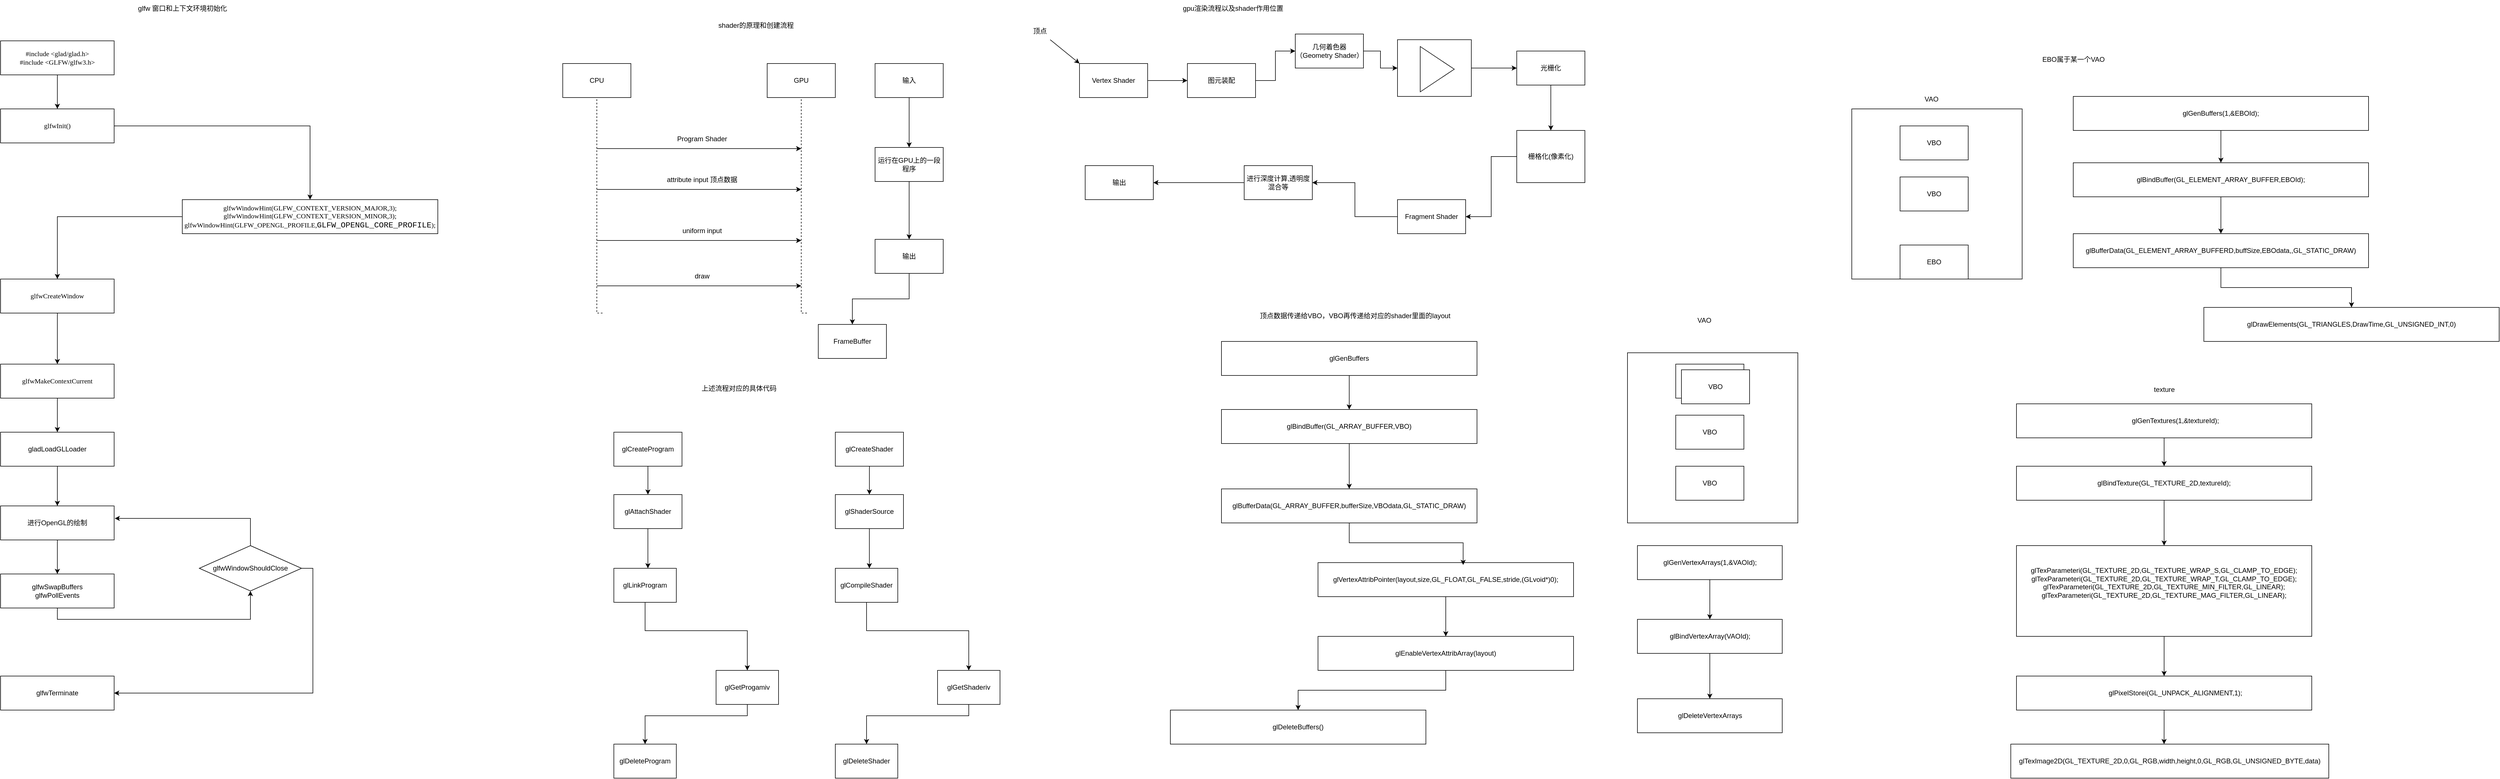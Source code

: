 <mxfile version="24.8.2">
  <diagram name="Page-1" id="k0cqmjUiPK7j3xK4QjtC">
    <mxGraphModel dx="1509" dy="1877" grid="1" gridSize="10" guides="1" tooltips="1" connect="1" arrows="1" fold="1" page="1" pageScale="1" pageWidth="850" pageHeight="1100" math="0" shadow="0">
      <root>
        <mxCell id="0" />
        <mxCell id="1" parent="0" />
        <mxCell id="8Uti4OmW7il91AyXcBxJ-3" style="edgeStyle=orthogonalEdgeStyle;rounded=0;orthogonalLoop=1;jettySize=auto;html=1;entryX=0.5;entryY=0;entryDx=0;entryDy=0;" edge="1" parent="1" source="8Uti4OmW7il91AyXcBxJ-1" target="8Uti4OmW7il91AyXcBxJ-2">
          <mxGeometry relative="1" as="geometry" />
        </mxCell>
        <mxCell id="8Uti4OmW7il91AyXcBxJ-1" value="&lt;font face=&quot;Verdana&quot;&gt;#include &amp;lt;glad/glad.h&amp;gt;&lt;/font&gt;&lt;div&gt;&lt;font face=&quot;KCHDUmrtMIjenIoUFEwp&quot;&gt;#include &amp;lt;GLFW/glfw3.h&amp;gt;&lt;/font&gt;&lt;/div&gt;" style="whiteSpace=wrap;html=1;" vertex="1" parent="1">
          <mxGeometry x="110" y="40" width="200" height="60" as="geometry" />
        </mxCell>
        <mxCell id="8Uti4OmW7il91AyXcBxJ-5" style="edgeStyle=orthogonalEdgeStyle;rounded=0;orthogonalLoop=1;jettySize=auto;html=1;" edge="1" parent="1" source="8Uti4OmW7il91AyXcBxJ-2" target="8Uti4OmW7il91AyXcBxJ-4">
          <mxGeometry relative="1" as="geometry" />
        </mxCell>
        <mxCell id="8Uti4OmW7il91AyXcBxJ-2" value="&lt;font face=&quot;Verdana&quot;&gt;glfwInit()&lt;/font&gt;" style="whiteSpace=wrap;html=1;" vertex="1" parent="1">
          <mxGeometry x="110" y="160" width="200" height="60" as="geometry" />
        </mxCell>
        <mxCell id="8Uti4OmW7il91AyXcBxJ-7" style="edgeStyle=orthogonalEdgeStyle;rounded=0;orthogonalLoop=1;jettySize=auto;html=1;entryX=0.5;entryY=0;entryDx=0;entryDy=0;" edge="1" parent="1" source="8Uti4OmW7il91AyXcBxJ-4" target="8Uti4OmW7il91AyXcBxJ-6">
          <mxGeometry relative="1" as="geometry" />
        </mxCell>
        <mxCell id="8Uti4OmW7il91AyXcBxJ-4" value="&lt;font face=&quot;Verdana&quot;&gt;glfwWindowHint(GLFW_CONTEXT_VERSION_MAJOR,3);&lt;/font&gt;&lt;div&gt;&lt;font face=&quot;Verdana&quot;&gt;glfwWindowHint(GLFW_CONTEXT_VERSION_MINOR&lt;span style=&quot;background-color: rgb(255, 255, 255);&quot;&gt;,&lt;/span&gt;3);&lt;/font&gt;&lt;/div&gt;&lt;div&gt;&lt;font face=&quot;Verdana&quot;&gt;glfwWindowHint(GLFW_OPENGL_PROFILE,&lt;/font&gt;&lt;span style=&quot;font-family: Consolas, &amp;quot;Courier New&amp;quot;, monospace; font-size: 14px; white-space: pre;&quot;&gt;&lt;span style=&quot;background-color: rgb(255, 255, 255);&quot;&gt;GLFW_OPENGL_CORE_PROFIL&lt;/span&gt;&lt;font style=&quot;background-color: rgb(255, 255, 255);&quot;&gt;E&lt;/font&gt;&lt;/span&gt;&lt;span style=&quot;font-family: Verdana; background-color: initial;&quot;&gt;);&lt;/span&gt;&lt;br&gt;&lt;/div&gt;" style="whiteSpace=wrap;html=1;" vertex="1" parent="1">
          <mxGeometry x="430" y="320" width="450" height="60" as="geometry" />
        </mxCell>
        <mxCell id="8Uti4OmW7il91AyXcBxJ-9" style="edgeStyle=orthogonalEdgeStyle;rounded=0;orthogonalLoop=1;jettySize=auto;html=1;" edge="1" parent="1" source="8Uti4OmW7il91AyXcBxJ-6" target="8Uti4OmW7il91AyXcBxJ-8">
          <mxGeometry relative="1" as="geometry" />
        </mxCell>
        <mxCell id="8Uti4OmW7il91AyXcBxJ-6" value="&lt;font face=&quot;Verdana&quot;&gt;glfwCreateWindow&lt;/font&gt;" style="whiteSpace=wrap;html=1;" vertex="1" parent="1">
          <mxGeometry x="110" y="460" width="200" height="60" as="geometry" />
        </mxCell>
        <mxCell id="8Uti4OmW7il91AyXcBxJ-11" style="edgeStyle=orthogonalEdgeStyle;rounded=0;orthogonalLoop=1;jettySize=auto;html=1;" edge="1" parent="1" source="8Uti4OmW7il91AyXcBxJ-8" target="8Uti4OmW7il91AyXcBxJ-10">
          <mxGeometry relative="1" as="geometry" />
        </mxCell>
        <mxCell id="8Uti4OmW7il91AyXcBxJ-8" value="&lt;font face=&quot;Verdana&quot;&gt;glfwMakeContextCurrent&lt;/font&gt;" style="whiteSpace=wrap;html=1;" vertex="1" parent="1">
          <mxGeometry x="110" y="610" width="200" height="60" as="geometry" />
        </mxCell>
        <mxCell id="8Uti4OmW7il91AyXcBxJ-13" style="edgeStyle=orthogonalEdgeStyle;rounded=0;orthogonalLoop=1;jettySize=auto;html=1;entryX=0.5;entryY=0;entryDx=0;entryDy=0;" edge="1" parent="1" source="8Uti4OmW7il91AyXcBxJ-10" target="8Uti4OmW7il91AyXcBxJ-12">
          <mxGeometry relative="1" as="geometry" />
        </mxCell>
        <mxCell id="8Uti4OmW7il91AyXcBxJ-10" value="gladLoadGLLoader" style="whiteSpace=wrap;html=1;" vertex="1" parent="1">
          <mxGeometry x="110" y="730" width="200" height="60" as="geometry" />
        </mxCell>
        <mxCell id="8Uti4OmW7il91AyXcBxJ-15" style="edgeStyle=orthogonalEdgeStyle;rounded=0;orthogonalLoop=1;jettySize=auto;html=1;" edge="1" parent="1" source="8Uti4OmW7il91AyXcBxJ-12" target="8Uti4OmW7il91AyXcBxJ-14">
          <mxGeometry relative="1" as="geometry" />
        </mxCell>
        <mxCell id="8Uti4OmW7il91AyXcBxJ-12" value="进行OpenGL的绘制" style="whiteSpace=wrap;html=1;" vertex="1" parent="1">
          <mxGeometry x="110" y="860" width="200" height="60" as="geometry" />
        </mxCell>
        <mxCell id="8Uti4OmW7il91AyXcBxJ-20" style="edgeStyle=orthogonalEdgeStyle;rounded=0;orthogonalLoop=1;jettySize=auto;html=1;entryX=0.5;entryY=1;entryDx=0;entryDy=0;exitX=0.5;exitY=1;exitDx=0;exitDy=0;" edge="1" parent="1" source="8Uti4OmW7il91AyXcBxJ-14" target="8Uti4OmW7il91AyXcBxJ-18">
          <mxGeometry relative="1" as="geometry" />
        </mxCell>
        <mxCell id="8Uti4OmW7il91AyXcBxJ-14" value="glfwSwapBuffers&lt;div&gt;glfwPollEvents&lt;/div&gt;" style="whiteSpace=wrap;html=1;" vertex="1" parent="1">
          <mxGeometry x="110" y="980" width="200" height="60" as="geometry" />
        </mxCell>
        <mxCell id="8Uti4OmW7il91AyXcBxJ-16" value="glfwTerminate" style="whiteSpace=wrap;html=1;" vertex="1" parent="1">
          <mxGeometry x="110" y="1160" width="200" height="60" as="geometry" />
        </mxCell>
        <mxCell id="8Uti4OmW7il91AyXcBxJ-21" style="edgeStyle=orthogonalEdgeStyle;rounded=0;orthogonalLoop=1;jettySize=auto;html=1;entryX=1;entryY=0.5;entryDx=0;entryDy=0;" edge="1" parent="1" source="8Uti4OmW7il91AyXcBxJ-18" target="8Uti4OmW7il91AyXcBxJ-16">
          <mxGeometry relative="1" as="geometry">
            <Array as="points">
              <mxPoint x="660" y="970" />
              <mxPoint x="660" y="1190" />
            </Array>
          </mxGeometry>
        </mxCell>
        <mxCell id="8Uti4OmW7il91AyXcBxJ-18" value="glfwWindowShouldClose" style="rhombus;whiteSpace=wrap;html=1;" vertex="1" parent="1">
          <mxGeometry x="460" y="930" width="180" height="80" as="geometry" />
        </mxCell>
        <mxCell id="8Uti4OmW7il91AyXcBxJ-19" style="edgeStyle=orthogonalEdgeStyle;rounded=0;orthogonalLoop=1;jettySize=auto;html=1;entryX=1.005;entryY=0.367;entryDx=0;entryDy=0;entryPerimeter=0;" edge="1" parent="1" source="8Uti4OmW7il91AyXcBxJ-18" target="8Uti4OmW7il91AyXcBxJ-12">
          <mxGeometry relative="1" as="geometry">
            <Array as="points">
              <mxPoint x="550" y="882" />
            </Array>
          </mxGeometry>
        </mxCell>
        <mxCell id="8Uti4OmW7il91AyXcBxJ-22" value="glfw 窗口和上下文环境初始化" style="text;html=1;align=center;verticalAlign=middle;resizable=0;points=[];autosize=1;strokeColor=none;fillColor=none;" vertex="1" parent="1">
          <mxGeometry x="340" y="-32" width="180" height="30" as="geometry" />
        </mxCell>
        <mxCell id="8Uti4OmW7il91AyXcBxJ-23" value="shader的原理和创建流程" style="text;html=1;align=center;verticalAlign=middle;resizable=0;points=[];autosize=1;strokeColor=none;fillColor=none;" vertex="1" parent="1">
          <mxGeometry x="1360" y="-2" width="160" height="30" as="geometry" />
        </mxCell>
        <mxCell id="8Uti4OmW7il91AyXcBxJ-24" value="CPU" style="whiteSpace=wrap;html=1;" vertex="1" parent="1">
          <mxGeometry x="1100" y="80" width="120" height="60" as="geometry" />
        </mxCell>
        <mxCell id="8Uti4OmW7il91AyXcBxJ-25" value="GPU" style="whiteSpace=wrap;html=1;" vertex="1" parent="1">
          <mxGeometry x="1460" y="80" width="120" height="60" as="geometry" />
        </mxCell>
        <mxCell id="8Uti4OmW7il91AyXcBxJ-28" value="" style="endArrow=none;dashed=1;html=1;rounded=0;entryX=0.5;entryY=1;entryDx=0;entryDy=0;" edge="1" parent="1" target="8Uti4OmW7il91AyXcBxJ-24">
          <mxGeometry width="50" height="50" relative="1" as="geometry">
            <mxPoint x="1170" y="520" as="sourcePoint" />
            <mxPoint x="1150" y="250" as="targetPoint" />
            <Array as="points">
              <mxPoint x="1160" y="520" />
            </Array>
          </mxGeometry>
        </mxCell>
        <mxCell id="8Uti4OmW7il91AyXcBxJ-29" value="" style="endArrow=none;dashed=1;html=1;rounded=0;entryX=0.5;entryY=1;entryDx=0;entryDy=0;" edge="1" parent="1">
          <mxGeometry width="50" height="50" relative="1" as="geometry">
            <mxPoint x="1530" y="520" as="sourcePoint" />
            <mxPoint x="1520" y="140" as="targetPoint" />
            <Array as="points">
              <mxPoint x="1520" y="520" />
            </Array>
          </mxGeometry>
        </mxCell>
        <mxCell id="8Uti4OmW7il91AyXcBxJ-31" value="" style="endArrow=classic;html=1;rounded=0;" edge="1" parent="1">
          <mxGeometry width="50" height="50" relative="1" as="geometry">
            <mxPoint x="1160" y="230" as="sourcePoint" />
            <mxPoint x="1520" y="230" as="targetPoint" />
          </mxGeometry>
        </mxCell>
        <mxCell id="8Uti4OmW7il91AyXcBxJ-33" value="Program Shader" style="text;html=1;align=center;verticalAlign=middle;resizable=0;points=[];autosize=1;strokeColor=none;fillColor=none;" vertex="1" parent="1">
          <mxGeometry x="1290" y="198" width="110" height="30" as="geometry" />
        </mxCell>
        <mxCell id="8Uti4OmW7il91AyXcBxJ-34" value="" style="endArrow=classic;html=1;rounded=0;" edge="1" parent="1">
          <mxGeometry width="50" height="50" relative="1" as="geometry">
            <mxPoint x="1160" y="302" as="sourcePoint" />
            <mxPoint x="1520" y="302" as="targetPoint" />
          </mxGeometry>
        </mxCell>
        <mxCell id="8Uti4OmW7il91AyXcBxJ-35" value="attribute input 顶点数据" style="text;html=1;align=center;verticalAlign=middle;resizable=0;points=[];autosize=1;strokeColor=none;fillColor=none;" vertex="1" parent="1">
          <mxGeometry x="1270" y="270" width="150" height="30" as="geometry" />
        </mxCell>
        <mxCell id="8Uti4OmW7il91AyXcBxJ-36" value="" style="endArrow=classic;html=1;rounded=0;" edge="1" parent="1">
          <mxGeometry width="50" height="50" relative="1" as="geometry">
            <mxPoint x="1160" y="392" as="sourcePoint" />
            <mxPoint x="1520" y="392" as="targetPoint" />
          </mxGeometry>
        </mxCell>
        <mxCell id="8Uti4OmW7il91AyXcBxJ-37" value="uniform input" style="text;html=1;align=center;verticalAlign=middle;resizable=0;points=[];autosize=1;strokeColor=none;fillColor=none;" vertex="1" parent="1">
          <mxGeometry x="1300" y="360" width="90" height="30" as="geometry" />
        </mxCell>
        <mxCell id="8Uti4OmW7il91AyXcBxJ-38" value="" style="endArrow=classic;html=1;rounded=0;" edge="1" parent="1">
          <mxGeometry width="50" height="50" relative="1" as="geometry">
            <mxPoint x="1160" y="472" as="sourcePoint" />
            <mxPoint x="1520" y="472" as="targetPoint" />
          </mxGeometry>
        </mxCell>
        <mxCell id="8Uti4OmW7il91AyXcBxJ-39" value="draw" style="text;html=1;align=center;verticalAlign=middle;resizable=0;points=[];autosize=1;strokeColor=none;fillColor=none;" vertex="1" parent="1">
          <mxGeometry x="1320" y="440" width="50" height="30" as="geometry" />
        </mxCell>
        <mxCell id="8Uti4OmW7il91AyXcBxJ-43" style="edgeStyle=orthogonalEdgeStyle;rounded=0;orthogonalLoop=1;jettySize=auto;html=1;" edge="1" parent="1" source="8Uti4OmW7il91AyXcBxJ-40" target="8Uti4OmW7il91AyXcBxJ-41">
          <mxGeometry relative="1" as="geometry" />
        </mxCell>
        <mxCell id="8Uti4OmW7il91AyXcBxJ-40" value="输入" style="whiteSpace=wrap;html=1;" vertex="1" parent="1">
          <mxGeometry x="1650" y="80" width="120" height="60" as="geometry" />
        </mxCell>
        <mxCell id="8Uti4OmW7il91AyXcBxJ-44" value="" style="edgeStyle=orthogonalEdgeStyle;rounded=0;orthogonalLoop=1;jettySize=auto;html=1;" edge="1" parent="1" source="8Uti4OmW7il91AyXcBxJ-41" target="8Uti4OmW7il91AyXcBxJ-42">
          <mxGeometry relative="1" as="geometry" />
        </mxCell>
        <mxCell id="8Uti4OmW7il91AyXcBxJ-41" value="运行在GPU上的一段程序" style="whiteSpace=wrap;html=1;" vertex="1" parent="1">
          <mxGeometry x="1650" y="228" width="120" height="60" as="geometry" />
        </mxCell>
        <mxCell id="8Uti4OmW7il91AyXcBxJ-46" style="edgeStyle=orthogonalEdgeStyle;rounded=0;orthogonalLoop=1;jettySize=auto;html=1;entryX=0.5;entryY=0;entryDx=0;entryDy=0;" edge="1" parent="1" source="8Uti4OmW7il91AyXcBxJ-42" target="8Uti4OmW7il91AyXcBxJ-45">
          <mxGeometry relative="1" as="geometry" />
        </mxCell>
        <mxCell id="8Uti4OmW7il91AyXcBxJ-42" value="输出" style="whiteSpace=wrap;html=1;" vertex="1" parent="1">
          <mxGeometry x="1650" y="390" width="120" height="60" as="geometry" />
        </mxCell>
        <mxCell id="8Uti4OmW7il91AyXcBxJ-45" value="FrameBuffer" style="whiteSpace=wrap;html=1;" vertex="1" parent="1">
          <mxGeometry x="1550" y="540" width="120" height="60" as="geometry" />
        </mxCell>
        <mxCell id="8Uti4OmW7il91AyXcBxJ-50" style="edgeStyle=orthogonalEdgeStyle;rounded=0;orthogonalLoop=1;jettySize=auto;html=1;" edge="1" parent="1" source="8Uti4OmW7il91AyXcBxJ-47" target="8Uti4OmW7il91AyXcBxJ-49">
          <mxGeometry relative="1" as="geometry" />
        </mxCell>
        <mxCell id="8Uti4OmW7il91AyXcBxJ-47" value="glCreateProgram" style="whiteSpace=wrap;html=1;" vertex="1" parent="1">
          <mxGeometry x="1190" y="730" width="120" height="60" as="geometry" />
        </mxCell>
        <mxCell id="8Uti4OmW7il91AyXcBxJ-48" value="上述流程对应的具体代码" style="text;html=1;align=center;verticalAlign=middle;resizable=0;points=[];autosize=1;strokeColor=none;fillColor=none;" vertex="1" parent="1">
          <mxGeometry x="1330" y="638" width="160" height="30" as="geometry" />
        </mxCell>
        <mxCell id="8Uti4OmW7il91AyXcBxJ-49" value="glAttachShader" style="whiteSpace=wrap;html=1;" vertex="1" parent="1">
          <mxGeometry x="1190" y="840" width="120" height="60" as="geometry" />
        </mxCell>
        <mxCell id="8Uti4OmW7il91AyXcBxJ-51" value="glLinkProgram" style="whiteSpace=wrap;html=1;" vertex="1" parent="1">
          <mxGeometry x="1190" y="970" width="110" height="60" as="geometry" />
        </mxCell>
        <mxCell id="8Uti4OmW7il91AyXcBxJ-55" style="edgeStyle=orthogonalEdgeStyle;rounded=0;orthogonalLoop=1;jettySize=auto;html=1;" edge="1" parent="1" source="8Uti4OmW7il91AyXcBxJ-52" target="8Uti4OmW7il91AyXcBxJ-54">
          <mxGeometry relative="1" as="geometry">
            <Array as="points">
              <mxPoint x="1425" y="1230" />
              <mxPoint x="1245" y="1230" />
            </Array>
          </mxGeometry>
        </mxCell>
        <mxCell id="8Uti4OmW7il91AyXcBxJ-52" value="glGetProgamiv" style="whiteSpace=wrap;html=1;" vertex="1" parent="1">
          <mxGeometry x="1370" y="1150" width="110" height="60" as="geometry" />
        </mxCell>
        <mxCell id="8Uti4OmW7il91AyXcBxJ-53" style="edgeStyle=orthogonalEdgeStyle;rounded=0;orthogonalLoop=1;jettySize=auto;html=1;entryX=0.5;entryY=0;entryDx=0;entryDy=0;" edge="1" parent="1" source="8Uti4OmW7il91AyXcBxJ-51" target="8Uti4OmW7il91AyXcBxJ-52">
          <mxGeometry relative="1" as="geometry">
            <Array as="points">
              <mxPoint x="1245" y="1080" />
              <mxPoint x="1425" y="1080" />
            </Array>
          </mxGeometry>
        </mxCell>
        <mxCell id="8Uti4OmW7il91AyXcBxJ-54" value="glDeleteProgram" style="whiteSpace=wrap;html=1;" vertex="1" parent="1">
          <mxGeometry x="1190" y="1280" width="110" height="60" as="geometry" />
        </mxCell>
        <mxCell id="8Uti4OmW7il91AyXcBxJ-56" style="edgeStyle=orthogonalEdgeStyle;rounded=0;orthogonalLoop=1;jettySize=auto;html=1;entryX=0.545;entryY=0;entryDx=0;entryDy=0;entryPerimeter=0;" edge="1" parent="1" source="8Uti4OmW7il91AyXcBxJ-49" target="8Uti4OmW7il91AyXcBxJ-51">
          <mxGeometry relative="1" as="geometry" />
        </mxCell>
        <mxCell id="8Uti4OmW7il91AyXcBxJ-57" style="edgeStyle=orthogonalEdgeStyle;rounded=0;orthogonalLoop=1;jettySize=auto;html=1;" edge="1" parent="1" source="8Uti4OmW7il91AyXcBxJ-58" target="8Uti4OmW7il91AyXcBxJ-59">
          <mxGeometry relative="1" as="geometry" />
        </mxCell>
        <mxCell id="8Uti4OmW7il91AyXcBxJ-58" value="glCreateShader" style="whiteSpace=wrap;html=1;" vertex="1" parent="1">
          <mxGeometry x="1580" y="730" width="120" height="60" as="geometry" />
        </mxCell>
        <mxCell id="8Uti4OmW7il91AyXcBxJ-59" value="glShaderSource" style="whiteSpace=wrap;html=1;" vertex="1" parent="1">
          <mxGeometry x="1580" y="840" width="120" height="60" as="geometry" />
        </mxCell>
        <mxCell id="8Uti4OmW7il91AyXcBxJ-60" value="glCompileShader" style="whiteSpace=wrap;html=1;" vertex="1" parent="1">
          <mxGeometry x="1580" y="970" width="110" height="60" as="geometry" />
        </mxCell>
        <mxCell id="8Uti4OmW7il91AyXcBxJ-61" style="edgeStyle=orthogonalEdgeStyle;rounded=0;orthogonalLoop=1;jettySize=auto;html=1;" edge="1" parent="1" source="8Uti4OmW7il91AyXcBxJ-62" target="8Uti4OmW7il91AyXcBxJ-64">
          <mxGeometry relative="1" as="geometry">
            <Array as="points">
              <mxPoint x="1815" y="1230" />
              <mxPoint x="1635" y="1230" />
            </Array>
          </mxGeometry>
        </mxCell>
        <mxCell id="8Uti4OmW7il91AyXcBxJ-62" value="glGetShaderiv" style="whiteSpace=wrap;html=1;" vertex="1" parent="1">
          <mxGeometry x="1760" y="1150" width="110" height="60" as="geometry" />
        </mxCell>
        <mxCell id="8Uti4OmW7il91AyXcBxJ-63" style="edgeStyle=orthogonalEdgeStyle;rounded=0;orthogonalLoop=1;jettySize=auto;html=1;entryX=0.5;entryY=0;entryDx=0;entryDy=0;" edge="1" parent="1" source="8Uti4OmW7il91AyXcBxJ-60" target="8Uti4OmW7il91AyXcBxJ-62">
          <mxGeometry relative="1" as="geometry">
            <Array as="points">
              <mxPoint x="1635" y="1080" />
              <mxPoint x="1815" y="1080" />
            </Array>
          </mxGeometry>
        </mxCell>
        <mxCell id="8Uti4OmW7il91AyXcBxJ-64" value="glDeleteShader" style="whiteSpace=wrap;html=1;" vertex="1" parent="1">
          <mxGeometry x="1580" y="1280" width="110" height="60" as="geometry" />
        </mxCell>
        <mxCell id="8Uti4OmW7il91AyXcBxJ-65" style="edgeStyle=orthogonalEdgeStyle;rounded=0;orthogonalLoop=1;jettySize=auto;html=1;entryX=0.545;entryY=0;entryDx=0;entryDy=0;entryPerimeter=0;" edge="1" parent="1" source="8Uti4OmW7il91AyXcBxJ-59" target="8Uti4OmW7il91AyXcBxJ-60">
          <mxGeometry relative="1" as="geometry" />
        </mxCell>
        <mxCell id="8Uti4OmW7il91AyXcBxJ-66" value="gpu渲染流程以及shader作用位置" style="text;html=1;align=center;verticalAlign=middle;resizable=0;points=[];autosize=1;strokeColor=none;fillColor=none;" vertex="1" parent="1">
          <mxGeometry x="2180" y="-32" width="200" height="30" as="geometry" />
        </mxCell>
        <mxCell id="8Uti4OmW7il91AyXcBxJ-72" style="edgeStyle=orthogonalEdgeStyle;rounded=0;orthogonalLoop=1;jettySize=auto;html=1;" edge="1" parent="1" source="8Uti4OmW7il91AyXcBxJ-67" target="8Uti4OmW7il91AyXcBxJ-70">
          <mxGeometry relative="1" as="geometry" />
        </mxCell>
        <mxCell id="8Uti4OmW7il91AyXcBxJ-67" value="Vertex Shader" style="whiteSpace=wrap;html=1;" vertex="1" parent="1">
          <mxGeometry x="2010" y="80" width="120" height="60" as="geometry" />
        </mxCell>
        <mxCell id="8Uti4OmW7il91AyXcBxJ-68" value="顶点" style="text;html=1;align=center;verticalAlign=middle;resizable=0;points=[];autosize=1;strokeColor=none;fillColor=none;" vertex="1" parent="1">
          <mxGeometry x="1915" y="8" width="50" height="30" as="geometry" />
        </mxCell>
        <mxCell id="8Uti4OmW7il91AyXcBxJ-69" value="" style="endArrow=classic;html=1;rounded=0;entryX=0;entryY=0;entryDx=0;entryDy=0;" edge="1" parent="1" source="8Uti4OmW7il91AyXcBxJ-68" target="8Uti4OmW7il91AyXcBxJ-67">
          <mxGeometry width="50" height="50" relative="1" as="geometry">
            <mxPoint x="1960" y="80" as="sourcePoint" />
            <mxPoint x="2010" y="30" as="targetPoint" />
          </mxGeometry>
        </mxCell>
        <mxCell id="8Uti4OmW7il91AyXcBxJ-73" style="edgeStyle=orthogonalEdgeStyle;rounded=0;orthogonalLoop=1;jettySize=auto;html=1;entryX=0;entryY=0.5;entryDx=0;entryDy=0;" edge="1" parent="1" source="8Uti4OmW7il91AyXcBxJ-70" target="8Uti4OmW7il91AyXcBxJ-71">
          <mxGeometry relative="1" as="geometry" />
        </mxCell>
        <mxCell id="8Uti4OmW7il91AyXcBxJ-70" value="图元装配" style="whiteSpace=wrap;html=1;" vertex="1" parent="1">
          <mxGeometry x="2200" y="80" width="120" height="60" as="geometry" />
        </mxCell>
        <mxCell id="8Uti4OmW7il91AyXcBxJ-76" style="edgeStyle=orthogonalEdgeStyle;rounded=0;orthogonalLoop=1;jettySize=auto;html=1;" edge="1" parent="1" source="8Uti4OmW7il91AyXcBxJ-71" target="8Uti4OmW7il91AyXcBxJ-74">
          <mxGeometry relative="1" as="geometry" />
        </mxCell>
        <mxCell id="8Uti4OmW7il91AyXcBxJ-71" value="几何着色器（Geometry Shader）" style="whiteSpace=wrap;html=1;" vertex="1" parent="1">
          <mxGeometry x="2390" y="28" width="120" height="60" as="geometry" />
        </mxCell>
        <mxCell id="8Uti4OmW7il91AyXcBxJ-80" style="edgeStyle=orthogonalEdgeStyle;rounded=0;orthogonalLoop=1;jettySize=auto;html=1;" edge="1" parent="1" source="8Uti4OmW7il91AyXcBxJ-74" target="8Uti4OmW7il91AyXcBxJ-77">
          <mxGeometry relative="1" as="geometry" />
        </mxCell>
        <mxCell id="8Uti4OmW7il91AyXcBxJ-74" value="" style="whiteSpace=wrap;html=1;" vertex="1" parent="1">
          <mxGeometry x="2570" y="38" width="130" height="100" as="geometry" />
        </mxCell>
        <mxCell id="8Uti4OmW7il91AyXcBxJ-75" value="" style="triangle;whiteSpace=wrap;html=1;" vertex="1" parent="1">
          <mxGeometry x="2610" y="50" width="60" height="80" as="geometry" />
        </mxCell>
        <mxCell id="8Uti4OmW7il91AyXcBxJ-81" style="edgeStyle=orthogonalEdgeStyle;rounded=0;orthogonalLoop=1;jettySize=auto;html=1;" edge="1" parent="1" source="8Uti4OmW7il91AyXcBxJ-77" target="8Uti4OmW7il91AyXcBxJ-79">
          <mxGeometry relative="1" as="geometry" />
        </mxCell>
        <mxCell id="8Uti4OmW7il91AyXcBxJ-77" value="光栅化" style="whiteSpace=wrap;html=1;" vertex="1" parent="1">
          <mxGeometry x="2780" y="58" width="120" height="60" as="geometry" />
        </mxCell>
        <mxCell id="8Uti4OmW7il91AyXcBxJ-83" style="edgeStyle=orthogonalEdgeStyle;rounded=0;orthogonalLoop=1;jettySize=auto;html=1;entryX=1;entryY=0.5;entryDx=0;entryDy=0;" edge="1" parent="1" source="8Uti4OmW7il91AyXcBxJ-79" target="8Uti4OmW7il91AyXcBxJ-82">
          <mxGeometry relative="1" as="geometry" />
        </mxCell>
        <mxCell id="8Uti4OmW7il91AyXcBxJ-79" value="栅格化(像素化)" style="whiteSpace=wrap;html=1;" vertex="1" parent="1">
          <mxGeometry x="2780" y="198" width="120" height="92" as="geometry" />
        </mxCell>
        <mxCell id="8Uti4OmW7il91AyXcBxJ-85" style="edgeStyle=orthogonalEdgeStyle;rounded=0;orthogonalLoop=1;jettySize=auto;html=1;entryX=1;entryY=0.5;entryDx=0;entryDy=0;" edge="1" parent="1" source="8Uti4OmW7il91AyXcBxJ-82" target="8Uti4OmW7il91AyXcBxJ-84">
          <mxGeometry relative="1" as="geometry" />
        </mxCell>
        <mxCell id="8Uti4OmW7il91AyXcBxJ-82" value="Fragment Shader" style="whiteSpace=wrap;html=1;" vertex="1" parent="1">
          <mxGeometry x="2570" y="320" width="120" height="60" as="geometry" />
        </mxCell>
        <mxCell id="8Uti4OmW7il91AyXcBxJ-88" style="edgeStyle=orthogonalEdgeStyle;rounded=0;orthogonalLoop=1;jettySize=auto;html=1;entryX=1;entryY=0.5;entryDx=0;entryDy=0;" edge="1" parent="1" source="8Uti4OmW7il91AyXcBxJ-84" target="8Uti4OmW7il91AyXcBxJ-86">
          <mxGeometry relative="1" as="geometry" />
        </mxCell>
        <mxCell id="8Uti4OmW7il91AyXcBxJ-84" value="进行深度计算,透明度混合等" style="whiteSpace=wrap;html=1;" vertex="1" parent="1">
          <mxGeometry x="2300" y="260" width="120" height="60" as="geometry" />
        </mxCell>
        <mxCell id="8Uti4OmW7il91AyXcBxJ-86" value="输出" style="whiteSpace=wrap;html=1;" vertex="1" parent="1">
          <mxGeometry x="2020" y="260" width="120" height="60" as="geometry" />
        </mxCell>
        <mxCell id="8Uti4OmW7il91AyXcBxJ-90" value="顶点数据传递给VBO，VBO再传递给对应的shader里面的layout" style="text;html=1;align=center;verticalAlign=middle;resizable=0;points=[];autosize=1;strokeColor=none;fillColor=none;" vertex="1" parent="1">
          <mxGeometry x="2315" y="510" width="360" height="30" as="geometry" />
        </mxCell>
        <mxCell id="8Uti4OmW7il91AyXcBxJ-96" style="edgeStyle=orthogonalEdgeStyle;rounded=0;orthogonalLoop=1;jettySize=auto;html=1;" edge="1" parent="1" source="8Uti4OmW7il91AyXcBxJ-91" target="8Uti4OmW7il91AyXcBxJ-92">
          <mxGeometry relative="1" as="geometry" />
        </mxCell>
        <mxCell id="8Uti4OmW7il91AyXcBxJ-91" value="glGenBuffers" style="whiteSpace=wrap;html=1;" vertex="1" parent="1">
          <mxGeometry x="2260" y="570" width="450" height="60" as="geometry" />
        </mxCell>
        <mxCell id="8Uti4OmW7il91AyXcBxJ-97" style="edgeStyle=orthogonalEdgeStyle;rounded=0;orthogonalLoop=1;jettySize=auto;html=1;entryX=0.5;entryY=0;entryDx=0;entryDy=0;" edge="1" parent="1" source="8Uti4OmW7il91AyXcBxJ-92" target="8Uti4OmW7il91AyXcBxJ-93">
          <mxGeometry relative="1" as="geometry" />
        </mxCell>
        <mxCell id="8Uti4OmW7il91AyXcBxJ-92" value="glBindBuffer(GL_ARRAY_BUFFER,VBO)" style="whiteSpace=wrap;html=1;" vertex="1" parent="1">
          <mxGeometry x="2260" y="690" width="450" height="60" as="geometry" />
        </mxCell>
        <mxCell id="8Uti4OmW7il91AyXcBxJ-93" value="glBufferData(GL_ARRAY_BUFFER,bufferSize,VBOdata,GL_STATIC_DRAW)" style="whiteSpace=wrap;html=1;" vertex="1" parent="1">
          <mxGeometry x="2260" y="830" width="450" height="60" as="geometry" />
        </mxCell>
        <mxCell id="8Uti4OmW7il91AyXcBxJ-100" style="edgeStyle=orthogonalEdgeStyle;rounded=0;orthogonalLoop=1;jettySize=auto;html=1;" edge="1" parent="1" source="8Uti4OmW7il91AyXcBxJ-95" target="8Uti4OmW7il91AyXcBxJ-99">
          <mxGeometry relative="1" as="geometry" />
        </mxCell>
        <mxCell id="8Uti4OmW7il91AyXcBxJ-95" value="glVertexAttribPointer(layout,size,GL_FLOAT,GL_FALSE,stride,(GLvoid*)0);" style="whiteSpace=wrap;html=1;" vertex="1" parent="1">
          <mxGeometry x="2430" y="960" width="450" height="60" as="geometry" />
        </mxCell>
        <mxCell id="8Uti4OmW7il91AyXcBxJ-98" style="edgeStyle=orthogonalEdgeStyle;rounded=0;orthogonalLoop=1;jettySize=auto;html=1;entryX=0.568;entryY=0.068;entryDx=0;entryDy=0;entryPerimeter=0;" edge="1" parent="1" source="8Uti4OmW7il91AyXcBxJ-93" target="8Uti4OmW7il91AyXcBxJ-95">
          <mxGeometry relative="1" as="geometry" />
        </mxCell>
        <mxCell id="8Uti4OmW7il91AyXcBxJ-102" style="edgeStyle=orthogonalEdgeStyle;rounded=0;orthogonalLoop=1;jettySize=auto;html=1;entryX=0.5;entryY=0;entryDx=0;entryDy=0;" edge="1" parent="1" source="8Uti4OmW7il91AyXcBxJ-99" target="8Uti4OmW7il91AyXcBxJ-101">
          <mxGeometry relative="1" as="geometry" />
        </mxCell>
        <mxCell id="8Uti4OmW7il91AyXcBxJ-99" value="glEnableVertexAttribArray(layout)" style="whiteSpace=wrap;html=1;" vertex="1" parent="1">
          <mxGeometry x="2430" y="1090" width="450" height="60" as="geometry" />
        </mxCell>
        <mxCell id="8Uti4OmW7il91AyXcBxJ-101" value="glDeleteBuffers()" style="whiteSpace=wrap;html=1;" vertex="1" parent="1">
          <mxGeometry x="2170" y="1220" width="450" height="60" as="geometry" />
        </mxCell>
        <mxCell id="8Uti4OmW7il91AyXcBxJ-103" value="VAO" style="text;html=1;align=center;verticalAlign=middle;resizable=0;points=[];autosize=1;strokeColor=none;fillColor=none;" vertex="1" parent="1">
          <mxGeometry x="3085" y="518" width="50" height="30" as="geometry" />
        </mxCell>
        <mxCell id="8Uti4OmW7il91AyXcBxJ-104" value="" style="whiteSpace=wrap;html=1;aspect=fixed;" vertex="1" parent="1">
          <mxGeometry x="2975" y="590" width="300" height="300" as="geometry" />
        </mxCell>
        <mxCell id="8Uti4OmW7il91AyXcBxJ-105" value="VBO" style="whiteSpace=wrap;html=1;" vertex="1" parent="1">
          <mxGeometry x="3060" y="610" width="120" height="60" as="geometry" />
        </mxCell>
        <mxCell id="8Uti4OmW7il91AyXcBxJ-106" value="VBO" style="whiteSpace=wrap;html=1;" vertex="1" parent="1">
          <mxGeometry x="3060" y="700" width="120" height="60" as="geometry" />
        </mxCell>
        <mxCell id="8Uti4OmW7il91AyXcBxJ-107" value="VBO" style="whiteSpace=wrap;html=1;" vertex="1" parent="1">
          <mxGeometry x="3060" y="790" width="120" height="60" as="geometry" />
        </mxCell>
        <mxCell id="8Uti4OmW7il91AyXcBxJ-111" style="edgeStyle=orthogonalEdgeStyle;rounded=0;orthogonalLoop=1;jettySize=auto;html=1;" edge="1" parent="1" source="8Uti4OmW7il91AyXcBxJ-108" target="8Uti4OmW7il91AyXcBxJ-109">
          <mxGeometry relative="1" as="geometry" />
        </mxCell>
        <mxCell id="8Uti4OmW7il91AyXcBxJ-108" value="glGenVertexArrays(1,&amp;amp;VAOId);" style="whiteSpace=wrap;html=1;" vertex="1" parent="1">
          <mxGeometry x="2992.5" y="930" width="255" height="60" as="geometry" />
        </mxCell>
        <mxCell id="8Uti4OmW7il91AyXcBxJ-112" style="edgeStyle=orthogonalEdgeStyle;rounded=0;orthogonalLoop=1;jettySize=auto;html=1;" edge="1" parent="1" source="8Uti4OmW7il91AyXcBxJ-109" target="8Uti4OmW7il91AyXcBxJ-110">
          <mxGeometry relative="1" as="geometry" />
        </mxCell>
        <mxCell id="8Uti4OmW7il91AyXcBxJ-109" value="glBindVertexArray(VAOId);" style="whiteSpace=wrap;html=1;" vertex="1" parent="1">
          <mxGeometry x="2992.5" y="1060" width="255" height="60" as="geometry" />
        </mxCell>
        <mxCell id="8Uti4OmW7il91AyXcBxJ-110" value="glDeleteVertexArrays" style="whiteSpace=wrap;html=1;" vertex="1" parent="1">
          <mxGeometry x="2992.5" y="1200" width="255" height="60" as="geometry" />
        </mxCell>
        <mxCell id="8Uti4OmW7il91AyXcBxJ-113" value="EBO属于某一个VAO" style="text;html=1;align=center;verticalAlign=middle;resizable=0;points=[];autosize=1;strokeColor=none;fillColor=none;" vertex="1" parent="1">
          <mxGeometry x="3695" y="58" width="130" height="30" as="geometry" />
        </mxCell>
        <mxCell id="8Uti4OmW7il91AyXcBxJ-114" value="" style="whiteSpace=wrap;html=1;aspect=fixed;" vertex="1" parent="1">
          <mxGeometry x="3370" y="160" width="300" height="300" as="geometry" />
        </mxCell>
        <mxCell id="8Uti4OmW7il91AyXcBxJ-115" value="VAO" style="text;html=1;align=center;verticalAlign=middle;resizable=0;points=[];autosize=1;strokeColor=none;fillColor=none;" vertex="1" parent="1">
          <mxGeometry x="3485" y="128" width="50" height="30" as="geometry" />
        </mxCell>
        <mxCell id="8Uti4OmW7il91AyXcBxJ-116" value="VBO" style="whiteSpace=wrap;html=1;" vertex="1" parent="1">
          <mxGeometry x="3070" y="620" width="120" height="60" as="geometry" />
        </mxCell>
        <mxCell id="8Uti4OmW7il91AyXcBxJ-117" value="VBO" style="whiteSpace=wrap;html=1;" vertex="1" parent="1">
          <mxGeometry x="3455" y="190" width="120" height="60" as="geometry" />
        </mxCell>
        <mxCell id="8Uti4OmW7il91AyXcBxJ-118" value="VBO" style="whiteSpace=wrap;html=1;" vertex="1" parent="1">
          <mxGeometry x="3455" y="280" width="120" height="60" as="geometry" />
        </mxCell>
        <mxCell id="8Uti4OmW7il91AyXcBxJ-119" value="EBO" style="whiteSpace=wrap;html=1;" vertex="1" parent="1">
          <mxGeometry x="3455" y="400" width="120" height="60" as="geometry" />
        </mxCell>
        <mxCell id="8Uti4OmW7il91AyXcBxJ-126" style="edgeStyle=orthogonalEdgeStyle;rounded=0;orthogonalLoop=1;jettySize=auto;html=1;entryX=0.5;entryY=0;entryDx=0;entryDy=0;" edge="1" parent="1" source="8Uti4OmW7il91AyXcBxJ-120" target="8Uti4OmW7il91AyXcBxJ-121">
          <mxGeometry relative="1" as="geometry" />
        </mxCell>
        <mxCell id="8Uti4OmW7il91AyXcBxJ-120" value="glGenBuffers(1,&amp;amp;EBOId);" style="whiteSpace=wrap;html=1;" vertex="1" parent="1">
          <mxGeometry x="3760" y="138" width="520" height="60" as="geometry" />
        </mxCell>
        <mxCell id="8Uti4OmW7il91AyXcBxJ-127" style="edgeStyle=orthogonalEdgeStyle;rounded=0;orthogonalLoop=1;jettySize=auto;html=1;entryX=0.5;entryY=0;entryDx=0;entryDy=0;" edge="1" parent="1" source="8Uti4OmW7il91AyXcBxJ-121" target="8Uti4OmW7il91AyXcBxJ-122">
          <mxGeometry relative="1" as="geometry" />
        </mxCell>
        <mxCell id="8Uti4OmW7il91AyXcBxJ-121" value="glBindBuffer(GL_ELEMENT_ARRAY_BUFFER,EBOId);" style="whiteSpace=wrap;html=1;" vertex="1" parent="1">
          <mxGeometry x="3760" y="255" width="520" height="60" as="geometry" />
        </mxCell>
        <mxCell id="8Uti4OmW7il91AyXcBxJ-128" style="edgeStyle=orthogonalEdgeStyle;rounded=0;orthogonalLoop=1;jettySize=auto;html=1;" edge="1" parent="1" source="8Uti4OmW7il91AyXcBxJ-122" target="8Uti4OmW7il91AyXcBxJ-125">
          <mxGeometry relative="1" as="geometry" />
        </mxCell>
        <mxCell id="8Uti4OmW7il91AyXcBxJ-122" value="glBufferData(GL_ELEMENT_ARRAY_BUFFERD,buffSize,EBOdata,,GL_STATIC_DRAW)" style="whiteSpace=wrap;html=1;" vertex="1" parent="1">
          <mxGeometry x="3760" y="380" width="520" height="60" as="geometry" />
        </mxCell>
        <mxCell id="8Uti4OmW7il91AyXcBxJ-125" value="glDrawElements(GL_TRIANGLES,DrawTime,GL_UNSIGNED_INT,0)" style="whiteSpace=wrap;html=1;" vertex="1" parent="1">
          <mxGeometry x="3990" y="510" width="520" height="60" as="geometry" />
        </mxCell>
        <mxCell id="8Uti4OmW7il91AyXcBxJ-129" value="texture" style="text;html=1;align=center;verticalAlign=middle;resizable=0;points=[];autosize=1;strokeColor=none;fillColor=none;" vertex="1" parent="1">
          <mxGeometry x="3890" y="640" width="60" height="30" as="geometry" />
        </mxCell>
        <mxCell id="8Uti4OmW7il91AyXcBxJ-133" style="edgeStyle=orthogonalEdgeStyle;rounded=0;orthogonalLoop=1;jettySize=auto;html=1;" edge="1" parent="1" source="8Uti4OmW7il91AyXcBxJ-130" target="8Uti4OmW7il91AyXcBxJ-131">
          <mxGeometry relative="1" as="geometry" />
        </mxCell>
        <mxCell id="8Uti4OmW7il91AyXcBxJ-130" value="&lt;blockquote style=&quot;margin: 0 0 0 40px; border: none; padding: 0px;&quot;&gt;glGenTextures(1,&amp;amp;textureId);&lt;/blockquote&gt;" style="whiteSpace=wrap;html=1;" vertex="1" parent="1">
          <mxGeometry x="3660" y="680" width="520" height="60" as="geometry" />
        </mxCell>
        <mxCell id="8Uti4OmW7il91AyXcBxJ-134" style="edgeStyle=orthogonalEdgeStyle;rounded=0;orthogonalLoop=1;jettySize=auto;html=1;entryX=0.5;entryY=0;entryDx=0;entryDy=0;" edge="1" parent="1" source="8Uti4OmW7il91AyXcBxJ-131" target="8Uti4OmW7il91AyXcBxJ-132">
          <mxGeometry relative="1" as="geometry" />
        </mxCell>
        <mxCell id="8Uti4OmW7il91AyXcBxJ-131" value="glBindTexture(GL_TEXTURE_2D,textureId);" style="whiteSpace=wrap;html=1;" vertex="1" parent="1">
          <mxGeometry x="3660" y="790" width="520" height="60" as="geometry" />
        </mxCell>
        <mxCell id="8Uti4OmW7il91AyXcBxJ-136" value="" style="edgeStyle=orthogonalEdgeStyle;rounded=0;orthogonalLoop=1;jettySize=auto;html=1;" edge="1" parent="1" source="8Uti4OmW7il91AyXcBxJ-132" target="8Uti4OmW7il91AyXcBxJ-135">
          <mxGeometry relative="1" as="geometry" />
        </mxCell>
        <mxCell id="8Uti4OmW7il91AyXcBxJ-132" value="glTexParameteri(GL_TEXTURE_2D,GL_TEXTURE_WRAP_S,GL_CLAMP_TO_EDGE);&lt;div&gt;glTexParameteri(GL_TEXTURE_2D,GL_TEXTURE_WRAP_T,GL_CLAMP_TO_EDGE);&lt;/div&gt;&lt;div&gt;glTexParameteri(GL_TEXTURE_2D,GL_TEXTURE_MIN_FILTER,GL_LINEAR);&lt;div&gt;glTexParameteri(GL_TEXTURE_2D,GL_TEXTURE_MAG_FILTER,GL_LINEAR);&lt;div&gt;&lt;br&gt;&lt;/div&gt;&lt;/div&gt;&lt;div&gt;&lt;br&gt;&lt;/div&gt;&lt;/div&gt;" style="whiteSpace=wrap;html=1;" vertex="1" parent="1">
          <mxGeometry x="3660" y="930" width="520" height="160" as="geometry" />
        </mxCell>
        <mxCell id="8Uti4OmW7il91AyXcBxJ-135" value="&lt;blockquote style=&quot;margin: 0 0 0 40px; border: none; padding: 0px;&quot;&gt;glPixelStorei(GL_UNPACK_ALIGNMENT,1);&lt;/blockquote&gt;" style="whiteSpace=wrap;html=1;" vertex="1" parent="1">
          <mxGeometry x="3660" y="1160" width="520" height="60" as="geometry" />
        </mxCell>
        <mxCell id="8Uti4OmW7il91AyXcBxJ-137" value="glTexImage2D(GL_TEXTURE_2D,0,GL_RGB,width,height,0,GL_RGB,GL_UNSIGNED_BYTE,data)" style="whiteSpace=wrap;html=1;" vertex="1" parent="1">
          <mxGeometry x="3650" y="1280" width="560" height="60" as="geometry" />
        </mxCell>
        <mxCell id="8Uti4OmW7il91AyXcBxJ-138" style="edgeStyle=orthogonalEdgeStyle;rounded=0;orthogonalLoop=1;jettySize=auto;html=1;entryX=0.482;entryY=0;entryDx=0;entryDy=0;entryPerimeter=0;" edge="1" parent="1" source="8Uti4OmW7il91AyXcBxJ-135" target="8Uti4OmW7il91AyXcBxJ-137">
          <mxGeometry relative="1" as="geometry" />
        </mxCell>
      </root>
    </mxGraphModel>
  </diagram>
</mxfile>
